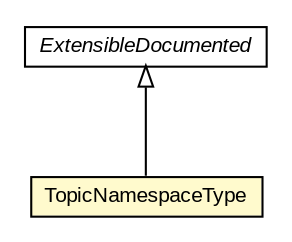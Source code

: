 #!/usr/local/bin/dot
#
# Class diagram 
# Generated by UMLGraph version R5_6-24-gf6e263 (http://www.umlgraph.org/)
#

digraph G {
	edge [fontname="arial",fontsize=10,labelfontname="arial",labelfontsize=10];
	node [fontname="arial",fontsize=10,shape=plaintext];
	nodesep=0.25;
	ranksep=0.5;
	// org.oasis_open.docs.wsn.t_1.TopicNamespaceType
	c1207267 [label=<<table title="org.oasis_open.docs.wsn.t_1.TopicNamespaceType" border="0" cellborder="1" cellspacing="0" cellpadding="2" port="p" bgcolor="lemonChiffon" href="./TopicNamespaceType.html">
		<tr><td><table border="0" cellspacing="0" cellpadding="1">
<tr><td align="center" balign="center"> TopicNamespaceType </td></tr>
		</table></td></tr>
		</table>>, URL="./TopicNamespaceType.html", fontname="arial", fontcolor="black", fontsize=10.0];
	// org.oasis_open.docs.wsn.t_1.ExtensibleDocumented
	c1207271 [label=<<table title="org.oasis_open.docs.wsn.t_1.ExtensibleDocumented" border="0" cellborder="1" cellspacing="0" cellpadding="2" port="p" href="./ExtensibleDocumented.html">
		<tr><td><table border="0" cellspacing="0" cellpadding="1">
<tr><td align="center" balign="center"><font face="arial italic"> ExtensibleDocumented </font></td></tr>
		</table></td></tr>
		</table>>, URL="./ExtensibleDocumented.html", fontname="arial", fontcolor="black", fontsize=10.0];
	//org.oasis_open.docs.wsn.t_1.TopicNamespaceType extends org.oasis_open.docs.wsn.t_1.ExtensibleDocumented
	c1207271:p -> c1207267:p [dir=back,arrowtail=empty];
}

